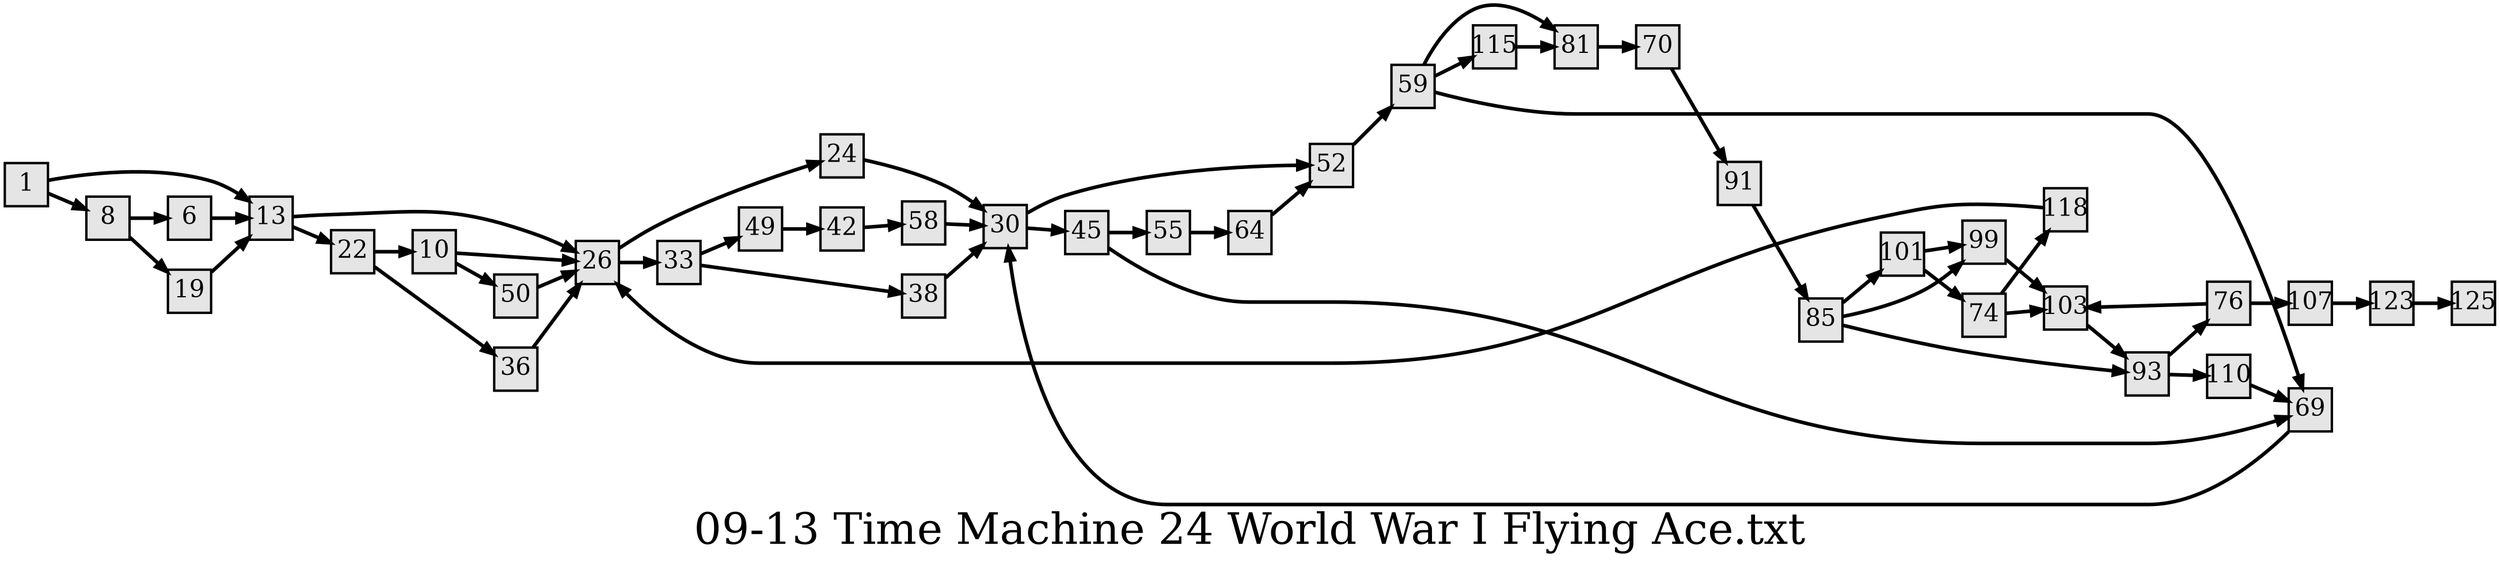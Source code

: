 digraph g{
  graph [ label="09-13 Time Machine 24 World War I Flying Ace.txt" rankdir=LR, ordering=out, fontsize=36, nodesep="0.35", ranksep="0.45"];
  node  [shape=rect, penwidth=2, fontsize=20, style=filled, fillcolor=grey90, margin="0,0", labelfloat=true, regular=true, fixedsize=true];
  edge  [labelfloat=true, penwidth=3, fontsize=12];

  1 -> 13;
  1 -> 8;
  6 -> 13;
  8 -> 6;
  8 -> 19;
  10 -> 26;
  10 -> 50;
  13 -> 26;
  13 -> 22;
  19 -> 13;
  22 -> 10;
  22 -> 36;
  24 -> 30;
  26 -> 24;
  26 -> 33;
  30 -> 52;
  30 -> 45;
  33 -> 49;
  33 -> 38;
  36 -> 26;
  38 -> 30;
  42 -> 58;
  45 -> 55;
  45 -> 69;
  49 -> 42;
  50 -> 26;
  52 -> 59;
  55 -> 64;
  58 -> 30;
  59 -> 81;
  59 -> 115;
  59 -> 69;
  64 -> 52;
  69 -> 30;
  70 -> 91;
  74 -> 118;
  74 -> 103;
  76 -> 103;
  76 -> 107;
  81 -> 70;
  85 -> 101;
  85 -> 93;
  85 -> 99;
  91 -> 85;
  93 -> 76;
  93 -> 110;
  99 -> 103;
  101 -> 99;
  101 -> 74;
  103 -> 93;
  107 -> 123;
  110 -> 69;
  115 -> 81;
  118 -> 26;
  123 -> 125;
}

